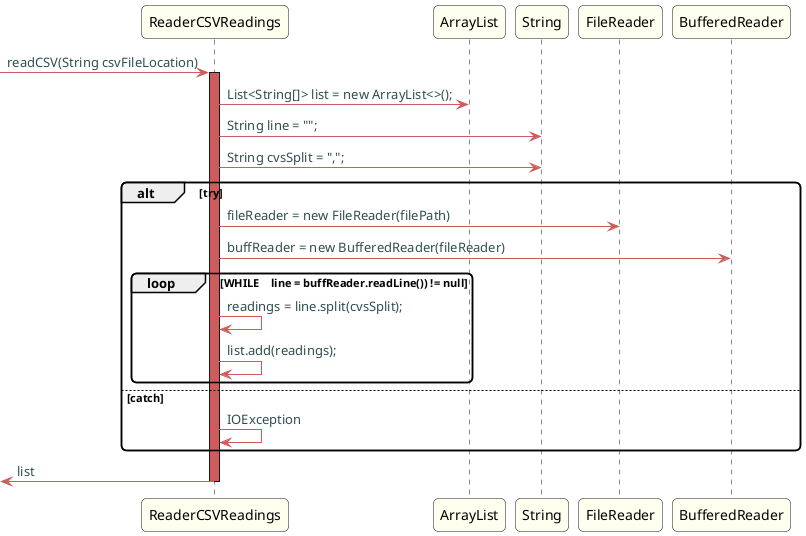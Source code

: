 @startuml

skinparam titleBorderRoundCorner 10
skinparam titleBorderThickness 3
skinparam titleBorderColor indianred
skinparam titleBackgroundColor ivory
skinparam FontName quicksand

skinparam actor {
  BorderColor indianred
  }

skinparam sequence {
  LifeLineBackgroundColor indianred
  ParticipantBackgroundColor ivory
}

skinparam roundcorner 10

skinparam component {
  arrowThickness 1
  ArrowFontName Verdana
  ArrowColor indianred
  ArrowFontColor darkslategrey
}




-> ReaderCSVReadings : readCSV(String csvFileLocation)
activate ReaderCSVReadings
ReaderCSVReadings  -> ArrayList: List<String[]> list = new ArrayList<>();
ReaderCSVReadings  -> String: String line = "";
ReaderCSVReadings  -> String: String cvsSplit = ",";
alt try
ReaderCSVReadings  -> FileReader: fileReader = new FileReader(filePath)
ReaderCSVReadings  -> BufferedReader: buffReader = new BufferedReader(fileReader)
loop  WHILE    line = buffReader.readLine()) != null
ReaderCSVReadings  -> ReaderCSVReadings :readings = line.split(cvsSplit);
ReaderCSVReadings  -> ReaderCSVReadings :list.add(readings);
end

else catch
ReaderCSVReadings  -> ReaderCSVReadings : IOException

end
<- ReaderCSVReadings : list
deactivate ReaderCSVReadings
@enduml